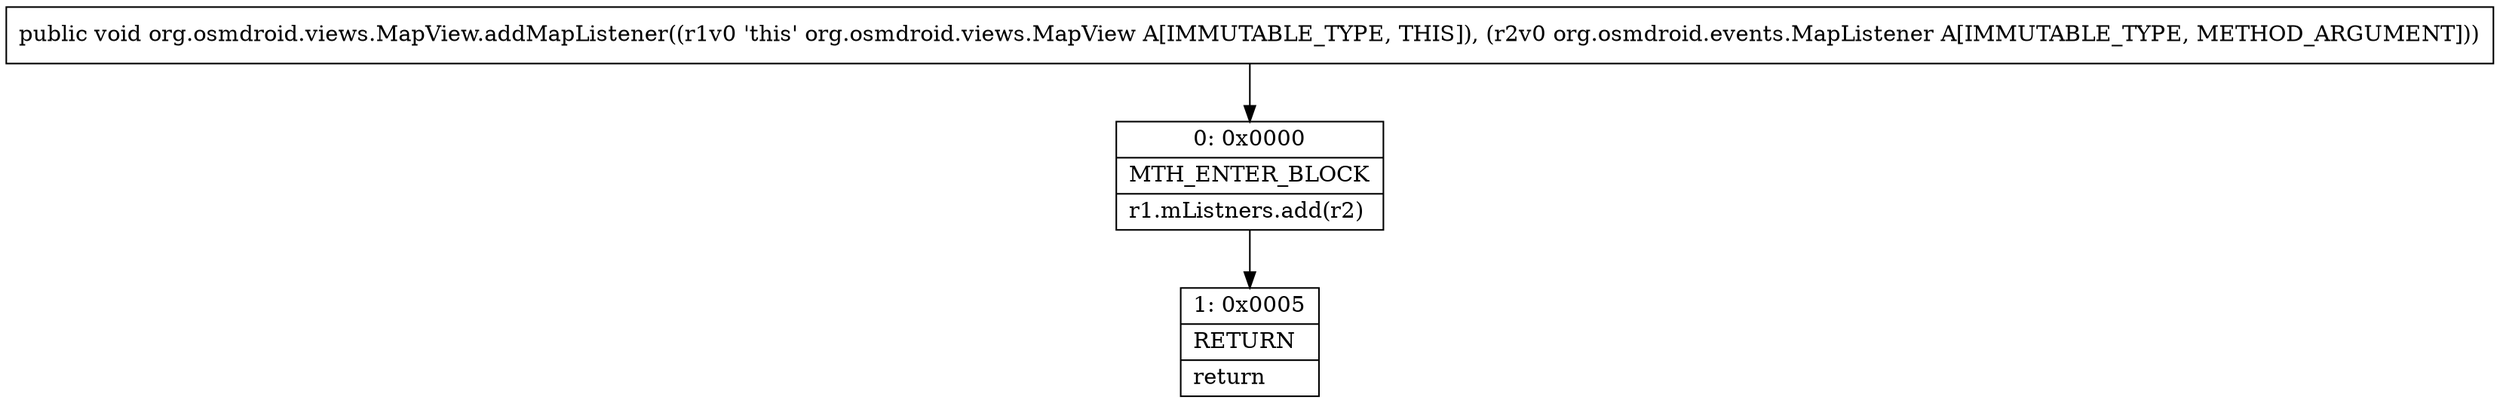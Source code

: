 digraph "CFG fororg.osmdroid.views.MapView.addMapListener(Lorg\/osmdroid\/events\/MapListener;)V" {
Node_0 [shape=record,label="{0\:\ 0x0000|MTH_ENTER_BLOCK\l|r1.mListners.add(r2)\l}"];
Node_1 [shape=record,label="{1\:\ 0x0005|RETURN\l|return\l}"];
MethodNode[shape=record,label="{public void org.osmdroid.views.MapView.addMapListener((r1v0 'this' org.osmdroid.views.MapView A[IMMUTABLE_TYPE, THIS]), (r2v0 org.osmdroid.events.MapListener A[IMMUTABLE_TYPE, METHOD_ARGUMENT])) }"];
MethodNode -> Node_0;
Node_0 -> Node_1;
}

